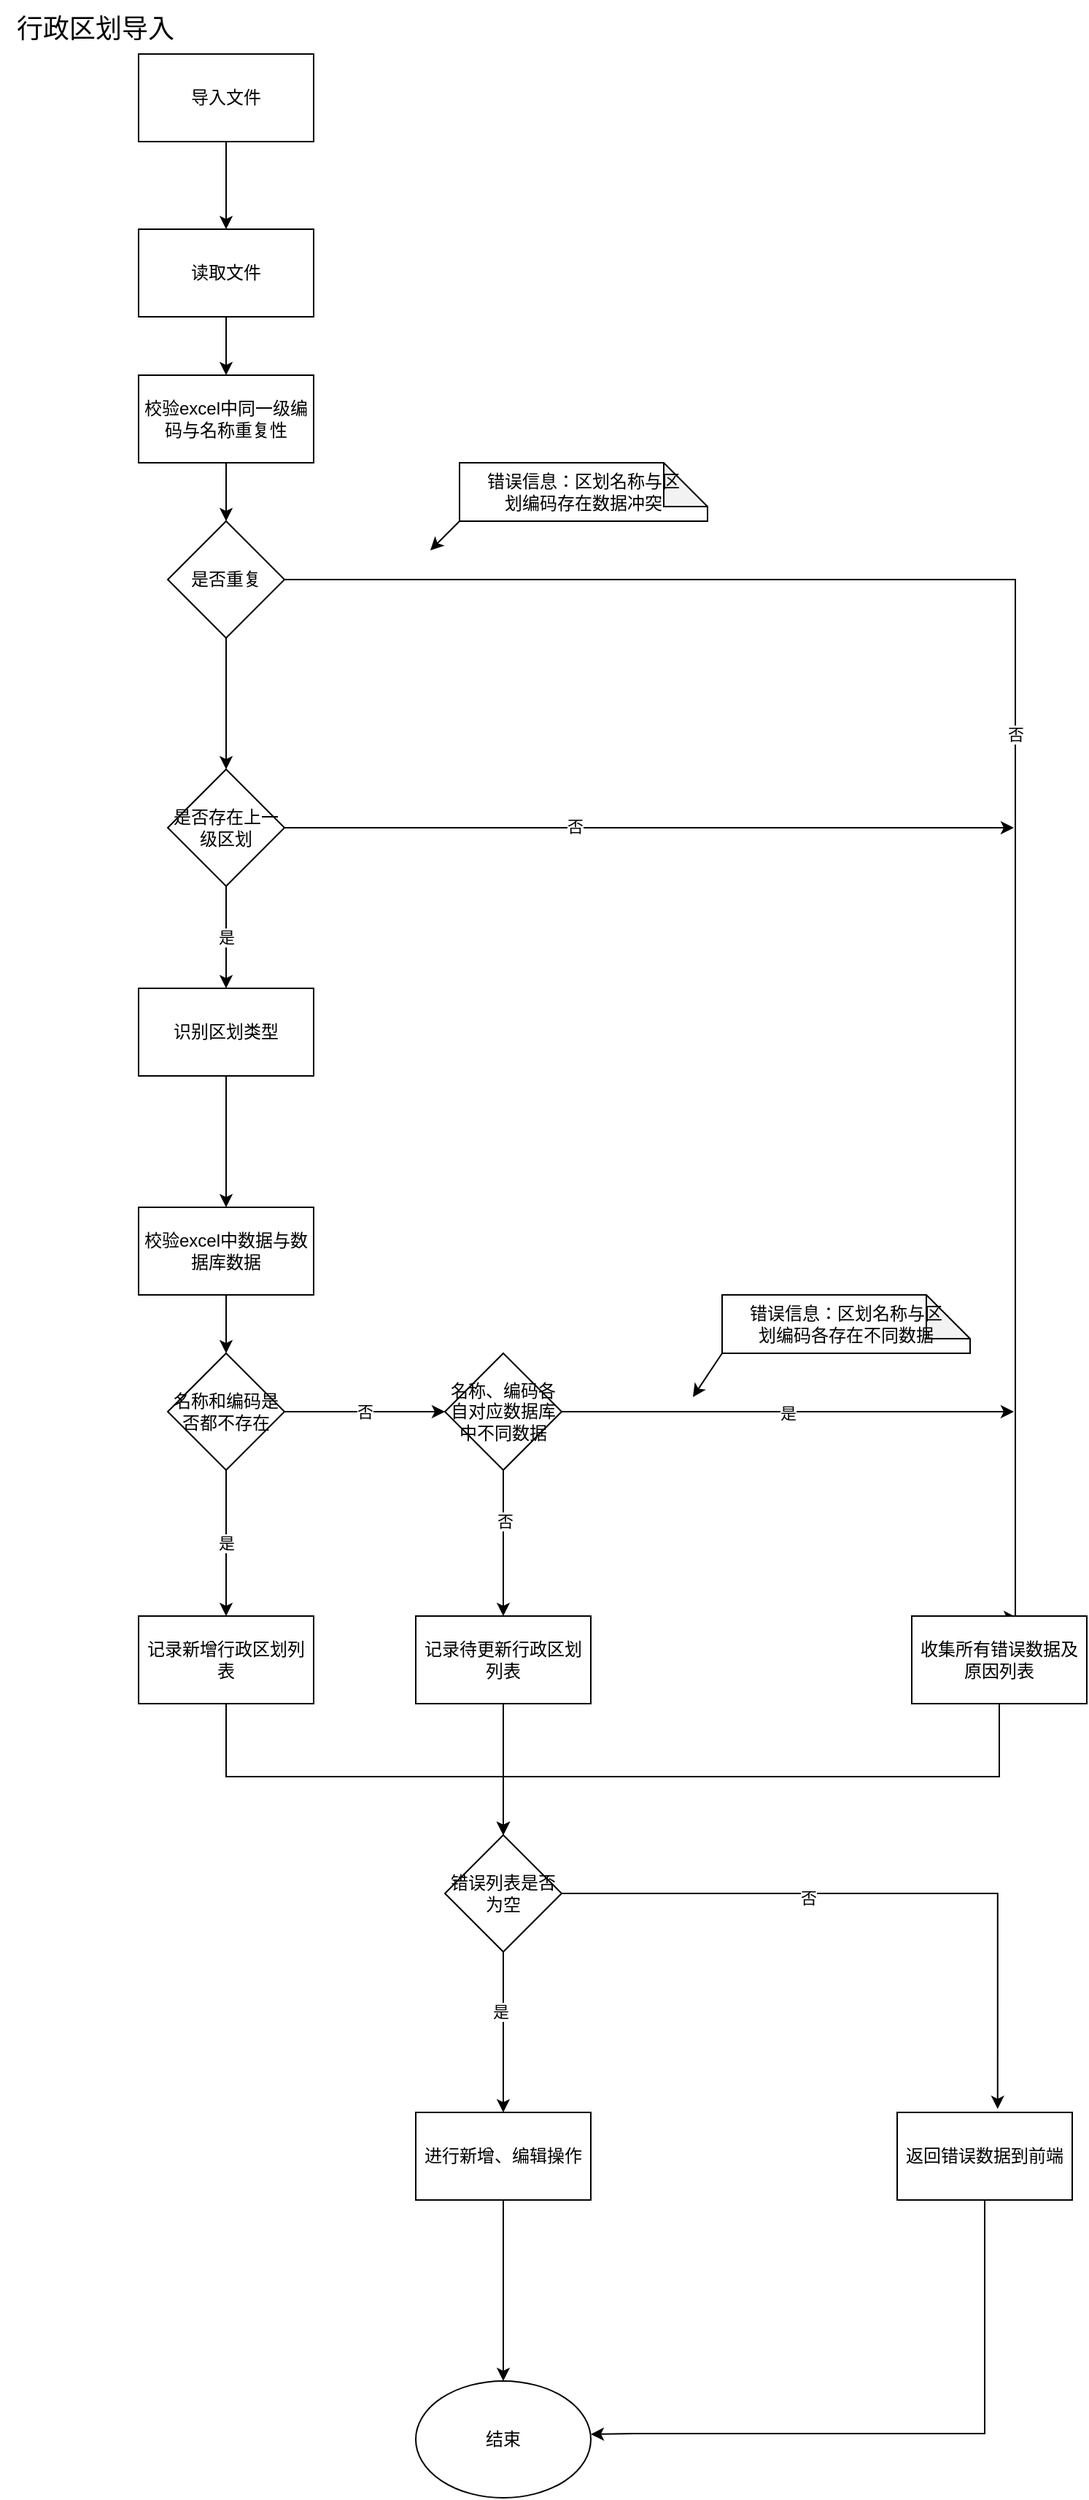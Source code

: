 <mxfile version="21.3.8" type="github">
  <diagram name="第 1 页" id="jFu7EqebkQnxon7LXnsX">
    <mxGraphModel dx="954" dy="504" grid="1" gridSize="10" guides="1" tooltips="1" connect="1" arrows="1" fold="1" page="1" pageScale="1" pageWidth="827" pageHeight="1169" math="0" shadow="0">
      <root>
        <mxCell id="0" />
        <mxCell id="1" parent="0" />
        <mxCell id="GX7xwNpgQwxT3VeUL0gz-1" value="&lt;font style=&quot;font-size: 18px;&quot;&gt;行政区划导入&lt;/font&gt;" style="text;html=1;align=center;verticalAlign=middle;resizable=0;points=[];autosize=1;strokeColor=none;fillColor=none;" parent="1" vertex="1">
          <mxGeometry x="65" y="43" width="130" height="40" as="geometry" />
        </mxCell>
        <mxCell id="GX7xwNpgQwxT3VeUL0gz-4" style="edgeStyle=orthogonalEdgeStyle;rounded=0;orthogonalLoop=1;jettySize=auto;html=1;exitX=0.5;exitY=1;exitDx=0;exitDy=0;" parent="1" source="GX7xwNpgQwxT3VeUL0gz-2" target="GX7xwNpgQwxT3VeUL0gz-3" edge="1">
          <mxGeometry relative="1" as="geometry" />
        </mxCell>
        <mxCell id="GX7xwNpgQwxT3VeUL0gz-2" value="导入文件" style="rounded=0;whiteSpace=wrap;html=1;" parent="1" vertex="1">
          <mxGeometry x="160" y="80" width="120" height="60" as="geometry" />
        </mxCell>
        <mxCell id="CSgfzlH5XIyZOQD8t7Sp-3" style="edgeStyle=orthogonalEdgeStyle;rounded=0;orthogonalLoop=1;jettySize=auto;html=1;exitX=0.5;exitY=1;exitDx=0;exitDy=0;entryX=0.5;entryY=0;entryDx=0;entryDy=0;" edge="1" parent="1" source="GX7xwNpgQwxT3VeUL0gz-3" target="CSgfzlH5XIyZOQD8t7Sp-1">
          <mxGeometry relative="1" as="geometry" />
        </mxCell>
        <mxCell id="GX7xwNpgQwxT3VeUL0gz-3" value="读取文件" style="rounded=0;whiteSpace=wrap;html=1;" parent="1" vertex="1">
          <mxGeometry x="160" y="200" width="120" height="60" as="geometry" />
        </mxCell>
        <mxCell id="GX7xwNpgQwxT3VeUL0gz-8" value="是" style="edgeStyle=orthogonalEdgeStyle;rounded=0;orthogonalLoop=1;jettySize=auto;html=1;exitX=0.5;exitY=1;exitDx=0;exitDy=0;entryX=0.5;entryY=0;entryDx=0;entryDy=0;" parent="1" source="GX7xwNpgQwxT3VeUL0gz-5" target="GX7xwNpgQwxT3VeUL0gz-7" edge="1">
          <mxGeometry relative="1" as="geometry" />
        </mxCell>
        <mxCell id="CSgfzlH5XIyZOQD8t7Sp-8" style="edgeStyle=orthogonalEdgeStyle;rounded=0;orthogonalLoop=1;jettySize=auto;html=1;exitX=1;exitY=0.5;exitDx=0;exitDy=0;" edge="1" parent="1" source="GX7xwNpgQwxT3VeUL0gz-5">
          <mxGeometry relative="1" as="geometry">
            <mxPoint x="760" y="610" as="targetPoint" />
          </mxGeometry>
        </mxCell>
        <mxCell id="CSgfzlH5XIyZOQD8t7Sp-9" value="否" style="edgeLabel;html=1;align=center;verticalAlign=middle;resizable=0;points=[];" vertex="1" connectable="0" parent="CSgfzlH5XIyZOQD8t7Sp-8">
          <mxGeometry x="-0.205" y="1" relative="1" as="geometry">
            <mxPoint as="offset" />
          </mxGeometry>
        </mxCell>
        <mxCell id="GX7xwNpgQwxT3VeUL0gz-5" value="是否存在上一级区划" style="rhombus;whiteSpace=wrap;html=1;" parent="1" vertex="1">
          <mxGeometry x="180" y="570" width="80" height="80" as="geometry" />
        </mxCell>
        <mxCell id="GX7xwNpgQwxT3VeUL0gz-7" value="识别区划类型" style="rounded=0;whiteSpace=wrap;html=1;" parent="1" vertex="1">
          <mxGeometry x="160" y="720" width="120" height="60" as="geometry" />
        </mxCell>
        <mxCell id="GX7xwNpgQwxT3VeUL0gz-17" style="edgeStyle=orthogonalEdgeStyle;rounded=0;orthogonalLoop=1;jettySize=auto;html=1;exitX=0.5;exitY=1;exitDx=0;exitDy=0;" parent="1" source="GX7xwNpgQwxT3VeUL0gz-7" target="GX7xwNpgQwxT3VeUL0gz-16" edge="1">
          <mxGeometry relative="1" as="geometry">
            <mxPoint x="220" y="810" as="sourcePoint" />
          </mxGeometry>
        </mxCell>
        <mxCell id="GX7xwNpgQwxT3VeUL0gz-30" value="否" style="edgeStyle=orthogonalEdgeStyle;rounded=0;orthogonalLoop=1;jettySize=auto;html=1;exitX=1;exitY=0.5;exitDx=0;exitDy=0;entryX=0.6;entryY=0.017;entryDx=0;entryDy=0;entryPerimeter=0;" parent="1" source="CSgfzlH5XIyZOQD8t7Sp-4" edge="1" target="GX7xwNpgQwxT3VeUL0gz-39">
          <mxGeometry relative="1" as="geometry">
            <mxPoint x="760" y="540" as="targetPoint" />
            <mxPoint x="270" y="439.5" as="sourcePoint" />
            <Array as="points">
              <mxPoint x="761" y="440" />
            </Array>
          </mxGeometry>
        </mxCell>
        <mxCell id="GX7xwNpgQwxT3VeUL0gz-24" style="edgeStyle=orthogonalEdgeStyle;rounded=0;orthogonalLoop=1;jettySize=auto;html=1;entryX=0.5;entryY=0;entryDx=0;entryDy=0;" parent="1" source="GX7xwNpgQwxT3VeUL0gz-16" target="GX7xwNpgQwxT3VeUL0gz-21" edge="1">
          <mxGeometry relative="1" as="geometry" />
        </mxCell>
        <mxCell id="GX7xwNpgQwxT3VeUL0gz-16" value="校验excel中数据与数据库数据" style="rounded=0;whiteSpace=wrap;html=1;" parent="1" vertex="1">
          <mxGeometry x="160" y="870" width="120" height="60" as="geometry" />
        </mxCell>
        <mxCell id="GX7xwNpgQwxT3VeUL0gz-26" style="edgeStyle=orthogonalEdgeStyle;rounded=0;orthogonalLoop=1;jettySize=auto;html=1;entryX=0.5;entryY=0;entryDx=0;entryDy=0;" parent="1" source="GX7xwNpgQwxT3VeUL0gz-18" target="GX7xwNpgQwxT3VeUL0gz-35" edge="1">
          <mxGeometry relative="1" as="geometry">
            <mxPoint x="410" y="1130" as="targetPoint" />
            <Array as="points" />
          </mxGeometry>
        </mxCell>
        <mxCell id="GX7xwNpgQwxT3VeUL0gz-27" value="否" style="edgeLabel;html=1;align=center;verticalAlign=middle;resizable=0;points=[];" parent="GX7xwNpgQwxT3VeUL0gz-26" vertex="1" connectable="0">
          <mxGeometry x="-0.3" y="1" relative="1" as="geometry">
            <mxPoint as="offset" />
          </mxGeometry>
        </mxCell>
        <mxCell id="GX7xwNpgQwxT3VeUL0gz-36" value="是" style="edgeStyle=orthogonalEdgeStyle;rounded=0;orthogonalLoop=1;jettySize=auto;html=1;" parent="1" source="GX7xwNpgQwxT3VeUL0gz-18" edge="1">
          <mxGeometry relative="1" as="geometry">
            <mxPoint x="760" y="1010" as="targetPoint" />
          </mxGeometry>
        </mxCell>
        <mxCell id="GX7xwNpgQwxT3VeUL0gz-18" value="名称、编码各自对应数据库中不同数据" style="rhombus;whiteSpace=wrap;html=1;" parent="1" vertex="1">
          <mxGeometry x="370" y="970" width="80" height="80" as="geometry" />
        </mxCell>
        <mxCell id="GX7xwNpgQwxT3VeUL0gz-23" value="是" style="edgeStyle=orthogonalEdgeStyle;rounded=0;orthogonalLoop=1;jettySize=auto;html=1;entryX=0.5;entryY=0;entryDx=0;entryDy=0;" parent="1" source="GX7xwNpgQwxT3VeUL0gz-21" target="GX7xwNpgQwxT3VeUL0gz-22" edge="1">
          <mxGeometry relative="1" as="geometry" />
        </mxCell>
        <mxCell id="GX7xwNpgQwxT3VeUL0gz-25" value="否" style="edgeStyle=orthogonalEdgeStyle;rounded=0;orthogonalLoop=1;jettySize=auto;html=1;" parent="1" source="GX7xwNpgQwxT3VeUL0gz-21" target="GX7xwNpgQwxT3VeUL0gz-18" edge="1">
          <mxGeometry relative="1" as="geometry" />
        </mxCell>
        <mxCell id="GX7xwNpgQwxT3VeUL0gz-21" value="名称和编码是否都不存在" style="rhombus;whiteSpace=wrap;html=1;" parent="1" vertex="1">
          <mxGeometry x="180" y="970" width="80" height="80" as="geometry" />
        </mxCell>
        <mxCell id="GX7xwNpgQwxT3VeUL0gz-44" style="edgeStyle=orthogonalEdgeStyle;rounded=0;orthogonalLoop=1;jettySize=auto;html=1;entryX=0.5;entryY=0;entryDx=0;entryDy=0;" parent="1" source="GX7xwNpgQwxT3VeUL0gz-22" target="GX7xwNpgQwxT3VeUL0gz-41" edge="1">
          <mxGeometry relative="1" as="geometry">
            <Array as="points">
              <mxPoint x="220" y="1260" />
              <mxPoint x="410" y="1260" />
            </Array>
          </mxGeometry>
        </mxCell>
        <mxCell id="GX7xwNpgQwxT3VeUL0gz-22" value="记录新增行政区划列表" style="rounded=0;whiteSpace=wrap;html=1;" parent="1" vertex="1">
          <mxGeometry x="160" y="1150" width="120" height="60" as="geometry" />
        </mxCell>
        <mxCell id="GX7xwNpgQwxT3VeUL0gz-31" value="错误信息：区划名称与区&lt;br&gt;划编码存在数据冲突" style="shape=note;whiteSpace=wrap;html=1;backgroundOutline=1;darkOpacity=0.05;" parent="1" vertex="1">
          <mxGeometry x="380" y="360" width="170" height="40" as="geometry" />
        </mxCell>
        <mxCell id="GX7xwNpgQwxT3VeUL0gz-34" value="" style="endArrow=classic;html=1;rounded=0;exitX=0;exitY=1;exitDx=0;exitDy=0;exitPerimeter=0;" parent="1" source="GX7xwNpgQwxT3VeUL0gz-31" edge="1">
          <mxGeometry width="50" height="50" relative="1" as="geometry">
            <mxPoint x="380" y="670" as="sourcePoint" />
            <mxPoint x="360" y="420" as="targetPoint" />
          </mxGeometry>
        </mxCell>
        <mxCell id="GX7xwNpgQwxT3VeUL0gz-43" style="edgeStyle=orthogonalEdgeStyle;rounded=0;orthogonalLoop=1;jettySize=auto;html=1;" parent="1" source="GX7xwNpgQwxT3VeUL0gz-35" edge="1">
          <mxGeometry relative="1" as="geometry">
            <mxPoint x="410" y="1300" as="targetPoint" />
          </mxGeometry>
        </mxCell>
        <mxCell id="GX7xwNpgQwxT3VeUL0gz-35" value="记录待更新行政区划列表" style="rounded=0;whiteSpace=wrap;html=1;" parent="1" vertex="1">
          <mxGeometry x="350" y="1150" width="120" height="60" as="geometry" />
        </mxCell>
        <mxCell id="GX7xwNpgQwxT3VeUL0gz-37" value="错误信息：区划名称与区&lt;br&gt;划编码各存在不同数据" style="shape=note;whiteSpace=wrap;html=1;backgroundOutline=1;darkOpacity=0.05;" parent="1" vertex="1">
          <mxGeometry x="560" y="930" width="170" height="40" as="geometry" />
        </mxCell>
        <mxCell id="GX7xwNpgQwxT3VeUL0gz-38" value="" style="endArrow=classic;html=1;rounded=0;exitX=0;exitY=1;exitDx=0;exitDy=0;exitPerimeter=0;" parent="1" source="GX7xwNpgQwxT3VeUL0gz-37" edge="1">
          <mxGeometry width="50" height="50" relative="1" as="geometry">
            <mxPoint x="510" y="970" as="sourcePoint" />
            <mxPoint x="540" y="1000" as="targetPoint" />
          </mxGeometry>
        </mxCell>
        <mxCell id="GX7xwNpgQwxT3VeUL0gz-42" style="edgeStyle=orthogonalEdgeStyle;rounded=0;orthogonalLoop=1;jettySize=auto;html=1;entryX=0.5;entryY=0;entryDx=0;entryDy=0;" parent="1" source="GX7xwNpgQwxT3VeUL0gz-39" target="GX7xwNpgQwxT3VeUL0gz-41" edge="1">
          <mxGeometry relative="1" as="geometry">
            <Array as="points">
              <mxPoint x="750" y="1260" />
              <mxPoint x="410" y="1260" />
            </Array>
          </mxGeometry>
        </mxCell>
        <mxCell id="GX7xwNpgQwxT3VeUL0gz-39" value="收集所有错误数据及原因列表" style="rounded=0;whiteSpace=wrap;html=1;" parent="1" vertex="1">
          <mxGeometry x="690" y="1150" width="120" height="60" as="geometry" />
        </mxCell>
        <mxCell id="GX7xwNpgQwxT3VeUL0gz-45" style="edgeStyle=orthogonalEdgeStyle;rounded=0;orthogonalLoop=1;jettySize=auto;html=1;exitX=0.5;exitY=1;exitDx=0;exitDy=0;" parent="1" source="GX7xwNpgQwxT3VeUL0gz-41" edge="1">
          <mxGeometry relative="1" as="geometry">
            <mxPoint x="410" y="1490" as="targetPoint" />
          </mxGeometry>
        </mxCell>
        <mxCell id="GX7xwNpgQwxT3VeUL0gz-46" value="是" style="edgeLabel;html=1;align=center;verticalAlign=middle;resizable=0;points=[];" parent="GX7xwNpgQwxT3VeUL0gz-45" vertex="1" connectable="0">
          <mxGeometry x="-0.258" y="-2" relative="1" as="geometry">
            <mxPoint as="offset" />
          </mxGeometry>
        </mxCell>
        <mxCell id="GX7xwNpgQwxT3VeUL0gz-48" style="edgeStyle=orthogonalEdgeStyle;rounded=0;orthogonalLoop=1;jettySize=auto;html=1;exitX=1;exitY=0.5;exitDx=0;exitDy=0;entryX=0.574;entryY=-0.039;entryDx=0;entryDy=0;entryPerimeter=0;" parent="1" source="GX7xwNpgQwxT3VeUL0gz-41" target="GX7xwNpgQwxT3VeUL0gz-50" edge="1">
          <mxGeometry relative="1" as="geometry">
            <mxPoint x="670" y="1339.889" as="targetPoint" />
          </mxGeometry>
        </mxCell>
        <mxCell id="GX7xwNpgQwxT3VeUL0gz-49" value="否" style="edgeLabel;html=1;align=center;verticalAlign=middle;resizable=0;points=[];" parent="GX7xwNpgQwxT3VeUL0gz-48" vertex="1" connectable="0">
          <mxGeometry x="-0.244" y="-3" relative="1" as="geometry">
            <mxPoint as="offset" />
          </mxGeometry>
        </mxCell>
        <mxCell id="GX7xwNpgQwxT3VeUL0gz-41" value="错误列表是否为空" style="rhombus;whiteSpace=wrap;html=1;" parent="1" vertex="1">
          <mxGeometry x="370" y="1300" width="80" height="80" as="geometry" />
        </mxCell>
        <mxCell id="GX7xwNpgQwxT3VeUL0gz-52" style="edgeStyle=orthogonalEdgeStyle;rounded=0;orthogonalLoop=1;jettySize=auto;html=1;entryX=0.5;entryY=0;entryDx=0;entryDy=0;" parent="1" source="GX7xwNpgQwxT3VeUL0gz-47" target="GX7xwNpgQwxT3VeUL0gz-51" edge="1">
          <mxGeometry relative="1" as="geometry" />
        </mxCell>
        <mxCell id="GX7xwNpgQwxT3VeUL0gz-47" value="进行新增、编辑操作" style="rounded=0;whiteSpace=wrap;html=1;" parent="1" vertex="1">
          <mxGeometry x="350" y="1490" width="120" height="60" as="geometry" />
        </mxCell>
        <mxCell id="GX7xwNpgQwxT3VeUL0gz-53" style="edgeStyle=orthogonalEdgeStyle;rounded=0;orthogonalLoop=1;jettySize=auto;html=1;entryX=1;entryY=0.456;entryDx=0;entryDy=0;entryPerimeter=0;" parent="1" source="GX7xwNpgQwxT3VeUL0gz-50" target="GX7xwNpgQwxT3VeUL0gz-51" edge="1">
          <mxGeometry relative="1" as="geometry">
            <mxPoint x="500" y="1700" as="targetPoint" />
            <Array as="points">
              <mxPoint x="740" y="1710" />
              <mxPoint x="500" y="1710" />
            </Array>
          </mxGeometry>
        </mxCell>
        <mxCell id="GX7xwNpgQwxT3VeUL0gz-50" value="返回错误数据到前端" style="rounded=0;whiteSpace=wrap;html=1;" parent="1" vertex="1">
          <mxGeometry x="680" y="1490" width="120" height="60" as="geometry" />
        </mxCell>
        <mxCell id="GX7xwNpgQwxT3VeUL0gz-51" value="结束" style="ellipse;whiteSpace=wrap;html=1;" parent="1" vertex="1">
          <mxGeometry x="350" y="1674" width="120" height="80" as="geometry" />
        </mxCell>
        <mxCell id="CSgfzlH5XIyZOQD8t7Sp-6" style="edgeStyle=orthogonalEdgeStyle;rounded=0;orthogonalLoop=1;jettySize=auto;html=1;exitX=0.5;exitY=1;exitDx=0;exitDy=0;entryX=0.5;entryY=0;entryDx=0;entryDy=0;" edge="1" parent="1" source="CSgfzlH5XIyZOQD8t7Sp-1" target="CSgfzlH5XIyZOQD8t7Sp-4">
          <mxGeometry relative="1" as="geometry" />
        </mxCell>
        <mxCell id="CSgfzlH5XIyZOQD8t7Sp-1" value="校验excel中同一级编码与名称重复性" style="rounded=0;whiteSpace=wrap;html=1;" vertex="1" parent="1">
          <mxGeometry x="160" y="300" width="120" height="60" as="geometry" />
        </mxCell>
        <mxCell id="CSgfzlH5XIyZOQD8t7Sp-7" value="" style="edgeStyle=orthogonalEdgeStyle;rounded=0;orthogonalLoop=1;jettySize=auto;html=1;" edge="1" parent="1" source="CSgfzlH5XIyZOQD8t7Sp-4" target="GX7xwNpgQwxT3VeUL0gz-5">
          <mxGeometry relative="1" as="geometry" />
        </mxCell>
        <mxCell id="CSgfzlH5XIyZOQD8t7Sp-4" value="是否重复" style="rhombus;whiteSpace=wrap;html=1;" vertex="1" parent="1">
          <mxGeometry x="180" y="400" width="80" height="80" as="geometry" />
        </mxCell>
      </root>
    </mxGraphModel>
  </diagram>
</mxfile>
